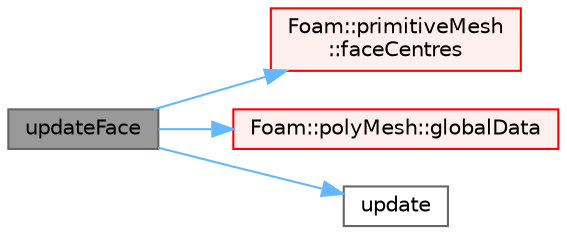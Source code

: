 digraph "updateFace"
{
 // LATEX_PDF_SIZE
  bgcolor="transparent";
  edge [fontname=Helvetica,fontsize=10,labelfontname=Helvetica,labelfontsize=10];
  node [fontname=Helvetica,fontsize=10,shape=box,height=0.2,width=0.4];
  rankdir="LR";
  Node1 [id="Node000001",label="updateFace",height=0.2,width=0.4,color="gray40", fillcolor="grey60", style="filled", fontcolor="black",tooltip=" "];
  Node1 -> Node2 [id="edge1_Node000001_Node000002",color="steelblue1",style="solid",tooltip=" "];
  Node2 [id="Node000002",label="Foam::primitiveMesh\l::faceCentres",height=0.2,width=0.4,color="red", fillcolor="#FFF0F0", style="filled",URL="$classFoam_1_1primitiveMesh.html#a3319847c9ee813a5398d011b08de25a4",tooltip=" "];
  Node1 -> Node4 [id="edge2_Node000001_Node000004",color="steelblue1",style="solid",tooltip=" "];
  Node4 [id="Node000004",label="Foam::polyMesh::globalData",height=0.2,width=0.4,color="red", fillcolor="#FFF0F0", style="filled",URL="$classFoam_1_1polyMesh.html#a5e9cb8eb9e52843d336386b13423d19c",tooltip=" "];
  Node1 -> Node9 [id="edge3_Node000001_Node000009",color="steelblue1",style="solid",tooltip=" "];
  Node9 [id="Node000009",label="update",height=0.2,width=0.4,color="grey40", fillcolor="white", style="filled",URL="$compressible_2rhoSimpleFoam_2overRhoSimpleFoam_2createUpdatedDynamicFvMesh_8H.html#a889f43bfa1d003bd427ded01bf89e176",tooltip=" "];
}
